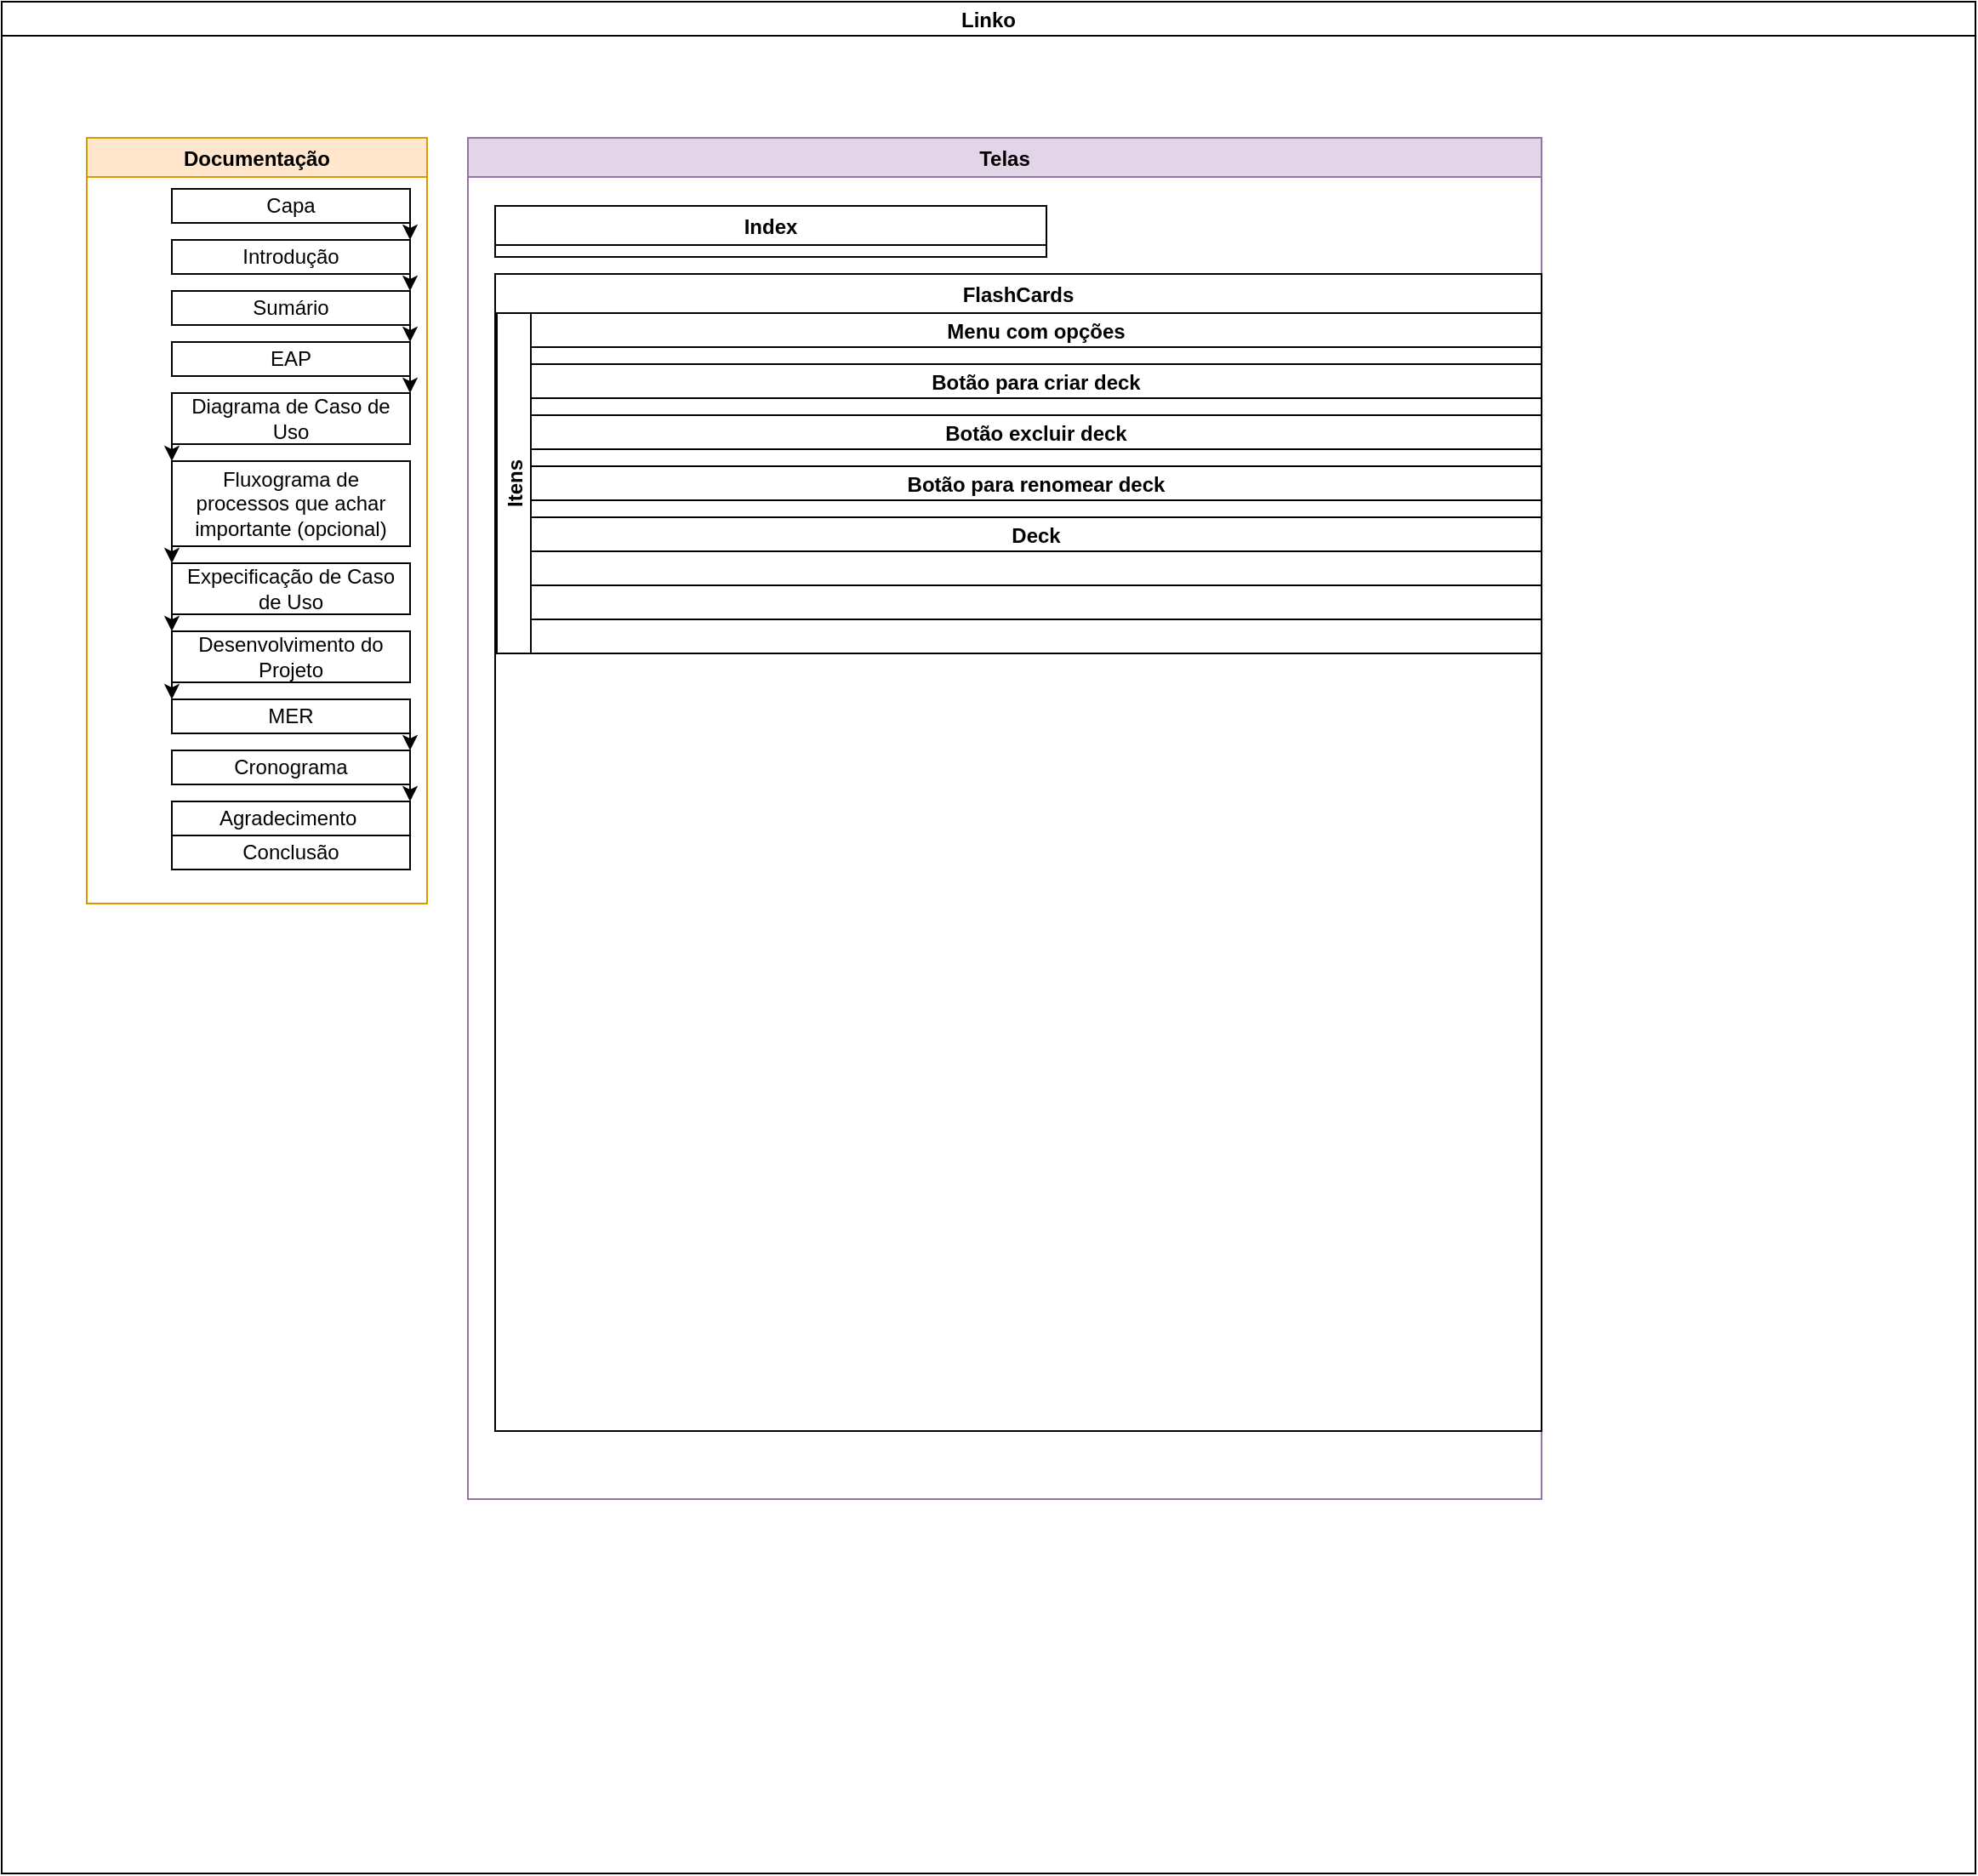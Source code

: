 <mxfile version="20.2.3" type="device"><diagram id="2NcHBudAjK5qM1aNQgyY" name="Página-1"><mxGraphModel dx="1102" dy="614" grid="1" gridSize="10" guides="1" tooltips="1" connect="1" arrows="1" fold="1" page="1" pageScale="1" pageWidth="827" pageHeight="1169" math="0" shadow="0"><root><mxCell id="0"/><mxCell id="1" parent="0"/><mxCell id="iKyItDon0KYZcTTWsvss-3" value="Linko" style="swimlane;startSize=20;horizontal=1;containerType=tree;newEdgeStyle={&quot;edgeStyle&quot;:&quot;elbowEdgeStyle&quot;,&quot;startArrow&quot;:&quot;none&quot;,&quot;endArrow&quot;:&quot;none&quot;};" parent="1" vertex="1"><mxGeometry x="100" y="20" width="1160" height="1100" as="geometry"/></mxCell><mxCell id="iKyItDon0KYZcTTWsvss-84" value="Documentação" style="swimlane;fillColor=#ffe6cc;strokeColor=#d79b00;" parent="iKyItDon0KYZcTTWsvss-3" vertex="1"><mxGeometry x="50" y="80" width="200" height="450" as="geometry"><mxRectangle x="50" y="80" width="140" height="30" as="alternateBounds"/></mxGeometry></mxCell><mxCell id="iKyItDon0KYZcTTWsvss-85" value="Conclusão" style="rounded=0;whiteSpace=wrap;html=1;" parent="iKyItDon0KYZcTTWsvss-84" vertex="1"><mxGeometry x="50" y="410" width="140" height="20" as="geometry"/></mxCell><mxCell id="iKyItDon0KYZcTTWsvss-62" value="Agradecimento&amp;nbsp;" style="rounded=0;whiteSpace=wrap;html=1;" parent="iKyItDon0KYZcTTWsvss-84" vertex="1"><mxGeometry x="50" y="390" width="140" height="20" as="geometry"/></mxCell><mxCell id="iKyItDon0KYZcTTWsvss-108" style="edgeStyle=orthogonalEdgeStyle;rounded=0;orthogonalLoop=1;jettySize=auto;html=1;exitX=1;exitY=1;exitDx=0;exitDy=0;entryX=1;entryY=0;entryDx=0;entryDy=0;" parent="iKyItDon0KYZcTTWsvss-84" source="iKyItDon0KYZcTTWsvss-60" target="iKyItDon0KYZcTTWsvss-62" edge="1"><mxGeometry relative="1" as="geometry"/></mxCell><mxCell id="iKyItDon0KYZcTTWsvss-60" value="Cronograma" style="rounded=0;whiteSpace=wrap;html=1;" parent="iKyItDon0KYZcTTWsvss-84" vertex="1"><mxGeometry x="50" y="360" width="140" height="20" as="geometry"/></mxCell><mxCell id="iKyItDon0KYZcTTWsvss-105" style="edgeStyle=orthogonalEdgeStyle;rounded=0;orthogonalLoop=1;jettySize=auto;html=1;exitX=1;exitY=1;exitDx=0;exitDy=0;entryX=1;entryY=0;entryDx=0;entryDy=0;" parent="iKyItDon0KYZcTTWsvss-84" source="iKyItDon0KYZcTTWsvss-58" target="iKyItDon0KYZcTTWsvss-60" edge="1"><mxGeometry relative="1" as="geometry"/></mxCell><mxCell id="iKyItDon0KYZcTTWsvss-58" value="MER" style="rounded=0;whiteSpace=wrap;html=1;" parent="iKyItDon0KYZcTTWsvss-84" vertex="1"><mxGeometry x="50" y="330" width="140" height="20" as="geometry"/></mxCell><mxCell id="iKyItDon0KYZcTTWsvss-119" style="edgeStyle=orthogonalEdgeStyle;rounded=0;orthogonalLoop=1;jettySize=auto;html=1;exitX=0;exitY=1;exitDx=0;exitDy=0;entryX=0;entryY=0;entryDx=0;entryDy=0;" parent="iKyItDon0KYZcTTWsvss-84" source="iKyItDon0KYZcTTWsvss-56" target="iKyItDon0KYZcTTWsvss-58" edge="1"><mxGeometry relative="1" as="geometry"/></mxCell><mxCell id="iKyItDon0KYZcTTWsvss-56" value="Desenvolvimento do Projeto" style="rounded=0;whiteSpace=wrap;html=1;" parent="iKyItDon0KYZcTTWsvss-84" vertex="1"><mxGeometry x="50" y="290" width="140" height="30" as="geometry"/></mxCell><mxCell id="iKyItDon0KYZcTTWsvss-118" style="edgeStyle=orthogonalEdgeStyle;rounded=0;orthogonalLoop=1;jettySize=auto;html=1;exitX=0;exitY=1;exitDx=0;exitDy=0;entryX=0;entryY=0;entryDx=0;entryDy=0;" parent="iKyItDon0KYZcTTWsvss-84" source="iKyItDon0KYZcTTWsvss-54" target="iKyItDon0KYZcTTWsvss-56" edge="1"><mxGeometry relative="1" as="geometry"/></mxCell><mxCell id="iKyItDon0KYZcTTWsvss-54" value="Expecificação de Caso de Uso" style="rounded=0;whiteSpace=wrap;html=1;" parent="iKyItDon0KYZcTTWsvss-84" vertex="1"><mxGeometry x="50" y="250" width="140" height="30" as="geometry"/></mxCell><mxCell id="iKyItDon0KYZcTTWsvss-117" style="edgeStyle=orthogonalEdgeStyle;rounded=0;orthogonalLoop=1;jettySize=auto;html=1;exitX=0;exitY=1;exitDx=0;exitDy=0;entryX=0;entryY=0;entryDx=0;entryDy=0;" parent="iKyItDon0KYZcTTWsvss-84" source="iKyItDon0KYZcTTWsvss-48" target="iKyItDon0KYZcTTWsvss-54" edge="1"><mxGeometry relative="1" as="geometry"/></mxCell><mxCell id="iKyItDon0KYZcTTWsvss-48" value="Fluxograma de processos que achar importante (opcional)" style="rounded=0;whiteSpace=wrap;html=1;" parent="iKyItDon0KYZcTTWsvss-84" vertex="1"><mxGeometry x="50" y="190" width="140" height="50" as="geometry"/></mxCell><mxCell id="iKyItDon0KYZcTTWsvss-116" style="edgeStyle=orthogonalEdgeStyle;rounded=0;orthogonalLoop=1;jettySize=auto;html=1;exitX=0;exitY=1;exitDx=0;exitDy=0;entryX=0;entryY=0;entryDx=0;entryDy=0;" parent="iKyItDon0KYZcTTWsvss-84" source="iKyItDon0KYZcTTWsvss-44" target="iKyItDon0KYZcTTWsvss-48" edge="1"><mxGeometry relative="1" as="geometry"/></mxCell><mxCell id="iKyItDon0KYZcTTWsvss-44" value="Diagrama de Caso de Uso" style="rounded=0;whiteSpace=wrap;html=1;" parent="iKyItDon0KYZcTTWsvss-84" vertex="1"><mxGeometry x="50" y="150" width="140" height="30" as="geometry"/></mxCell><mxCell id="iKyItDon0KYZcTTWsvss-97" style="edgeStyle=orthogonalEdgeStyle;rounded=0;orthogonalLoop=1;jettySize=auto;html=1;exitX=1;exitY=1;exitDx=0;exitDy=0;entryX=1;entryY=0;entryDx=0;entryDy=0;" parent="iKyItDon0KYZcTTWsvss-84" source="iKyItDon0KYZcTTWsvss-42" target="iKyItDon0KYZcTTWsvss-44" edge="1"><mxGeometry relative="1" as="geometry"/></mxCell><mxCell id="iKyItDon0KYZcTTWsvss-42" value="EAP" style="rounded=0;whiteSpace=wrap;html=1;" parent="iKyItDon0KYZcTTWsvss-84" vertex="1"><mxGeometry x="50" y="120" width="140" height="20" as="geometry"/></mxCell><mxCell id="iKyItDon0KYZcTTWsvss-98" style="edgeStyle=orthogonalEdgeStyle;rounded=0;orthogonalLoop=1;jettySize=auto;html=1;exitX=1;exitY=1;exitDx=0;exitDy=0;entryX=1;entryY=0;entryDx=0;entryDy=0;" parent="iKyItDon0KYZcTTWsvss-84" source="iKyItDon0KYZcTTWsvss-40" target="iKyItDon0KYZcTTWsvss-42" edge="1"><mxGeometry relative="1" as="geometry"/></mxCell><mxCell id="iKyItDon0KYZcTTWsvss-40" value="Sumário" style="rounded=0;whiteSpace=wrap;html=1;" parent="iKyItDon0KYZcTTWsvss-84" vertex="1"><mxGeometry x="50" y="90" width="140" height="20" as="geometry"/></mxCell><mxCell id="iKyItDon0KYZcTTWsvss-99" style="edgeStyle=orthogonalEdgeStyle;rounded=0;orthogonalLoop=1;jettySize=auto;html=1;exitX=1;exitY=1;exitDx=0;exitDy=0;entryX=1;entryY=0;entryDx=0;entryDy=0;" parent="iKyItDon0KYZcTTWsvss-84" source="iKyItDon0KYZcTTWsvss-38" target="iKyItDon0KYZcTTWsvss-40" edge="1"><mxGeometry relative="1" as="geometry"/></mxCell><mxCell id="iKyItDon0KYZcTTWsvss-38" value="Introdução" style="rounded=0;whiteSpace=wrap;html=1;" parent="iKyItDon0KYZcTTWsvss-84" vertex="1"><mxGeometry x="50" y="60" width="140" height="20" as="geometry"/></mxCell><mxCell id="iKyItDon0KYZcTTWsvss-100" style="edgeStyle=orthogonalEdgeStyle;rounded=0;orthogonalLoop=1;jettySize=auto;html=1;exitX=1;exitY=1;exitDx=0;exitDy=0;entryX=1;entryY=0;entryDx=0;entryDy=0;" parent="iKyItDon0KYZcTTWsvss-84" source="iKyItDon0KYZcTTWsvss-80" target="iKyItDon0KYZcTTWsvss-38" edge="1"><mxGeometry relative="1" as="geometry"/></mxCell><mxCell id="iKyItDon0KYZcTTWsvss-80" value="Capa" style="rounded=0;whiteSpace=wrap;html=1;" parent="iKyItDon0KYZcTTWsvss-84" vertex="1"><mxGeometry x="50" y="30" width="140" height="20" as="geometry"/></mxCell><mxCell id="iKyItDon0KYZcTTWsvss-147" value="Telas" style="swimlane;fillColor=#e1d5e7;strokeColor=#9673a6;" parent="iKyItDon0KYZcTTWsvss-3" vertex="1"><mxGeometry x="274" y="80" width="631" height="800" as="geometry"><mxRectangle x="274" y="80" width="140" height="30" as="alternateBounds"/></mxGeometry></mxCell><mxCell id="iKyItDon0KYZcTTWsvss-195" value="Index" style="swimlane;" parent="iKyItDon0KYZcTTWsvss-147" vertex="1" collapsed="1"><mxGeometry x="16" y="40" width="324" height="30" as="geometry"><mxRectangle x="16" y="40" width="615" height="263" as="alternateBounds"/></mxGeometry></mxCell><mxCell id="iKyItDon0KYZcTTWsvss-186" value="Itens" style="swimlane;childLayout=stackLayout;resizeParent=1;resizeParentMax=0;horizontal=0;startSize=20;horizontalStack=0;" parent="iKyItDon0KYZcTTWsvss-195" vertex="1"><mxGeometry x="1" y="23" width="614" height="240" as="geometry"/></mxCell><mxCell id="iKyItDon0KYZcTTWsvss-187" value="Login / Cadastro" style="swimlane;startSize=20;horizontal=0;" parent="iKyItDon0KYZcTTWsvss-186" vertex="1"><mxGeometry x="20" width="594" height="120" as="geometry"><mxRectangle x="20" width="594" height="30" as="alternateBounds"/></mxGeometry></mxCell><mxCell id="iKyItDon0KYZcTTWsvss-197" value="&lt;span style=&quot;&quot;&gt;Menu com opção de login, cadastro, logar com e esqueceu a senha?&lt;/span&gt;" style="whiteSpace=wrap;html=1;shadow=0;" parent="iKyItDon0KYZcTTWsvss-187" vertex="1"><mxGeometry x="25" y="3" width="124" height="114" as="geometry"/></mxCell><mxCell id="iKyItDon0KYZcTTWsvss-188" value="Logo" style="swimlane;startSize=20;horizontal=0;" parent="iKyItDon0KYZcTTWsvss-186" vertex="1"><mxGeometry x="20" y="120" width="594" height="120" as="geometry"/></mxCell><mxCell id="jc6xKc38OPpASH_r1SG1-7" value="FlashCards" style="swimlane;" vertex="1" parent="iKyItDon0KYZcTTWsvss-147"><mxGeometry x="16" y="80" width="615" height="680" as="geometry"><mxRectangle x="16" y="80" width="324" height="30" as="alternateBounds"/></mxGeometry></mxCell><mxCell id="jc6xKc38OPpASH_r1SG1-8" value="Itens" style="swimlane;childLayout=stackLayout;resizeParent=1;resizeParentMax=0;horizontal=0;startSize=20;horizontalStack=0;" vertex="1" parent="jc6xKc38OPpASH_r1SG1-7"><mxGeometry x="1" y="23" width="614" height="200" as="geometry"/></mxCell><mxCell id="jc6xKc38OPpASH_r1SG1-9" value="Menu com opções" style="swimlane;startSize=20;horizontal=0;" vertex="1" collapsed="1" parent="jc6xKc38OPpASH_r1SG1-8"><mxGeometry x="20" width="594" height="30" as="geometry"><mxRectangle x="20" width="594" height="120" as="alternateBounds"/></mxGeometry></mxCell><mxCell id="jc6xKc38OPpASH_r1SG1-11" value="Botão para criar deck" style="swimlane;startSize=20;horizontal=0;" vertex="1" collapsed="1" parent="jc6xKc38OPpASH_r1SG1-8"><mxGeometry x="20" y="30" width="594" height="30" as="geometry"><mxRectangle x="20" y="120" width="594" height="140" as="alternateBounds"/></mxGeometry></mxCell><mxCell id="jc6xKc38OPpASH_r1SG1-12" value="Botão excluir deck" style="swimlane;startSize=20;horizontal=0;" vertex="1" collapsed="1" parent="jc6xKc38OPpASH_r1SG1-8"><mxGeometry x="20" y="60" width="594" height="30" as="geometry"><mxRectangle x="20" y="150" width="594" height="120" as="alternateBounds"/></mxGeometry></mxCell><mxCell id="jc6xKc38OPpASH_r1SG1-13" value="Botão para renomear deck" style="swimlane;startSize=20;horizontal=0;" vertex="1" collapsed="1" parent="jc6xKc38OPpASH_r1SG1-8"><mxGeometry x="20" y="90" width="594" height="30" as="geometry"><mxRectangle x="20" y="180" width="594" height="120" as="alternateBounds"/></mxGeometry></mxCell><mxCell id="jc6xKc38OPpASH_r1SG1-14" value="Deck" style="swimlane;startSize=20;horizontal=0;" vertex="1" collapsed="1" parent="jc6xKc38OPpASH_r1SG1-8"><mxGeometry x="20" y="120" width="594" height="40" as="geometry"><mxRectangle x="20" y="120" width="594" height="120" as="alternateBounds"/></mxGeometry></mxCell><mxCell id="jc6xKc38OPpASH_r1SG1-15" style="swimlane;startSize=20;horizontal=0;" vertex="1" collapsed="1" parent="jc6xKc38OPpASH_r1SG1-8"><mxGeometry x="20" y="160" width="594" height="40" as="geometry"><mxRectangle x="20" y="160" width="594" height="120" as="alternateBounds"/></mxGeometry></mxCell></root></mxGraphModel></diagram></mxfile>